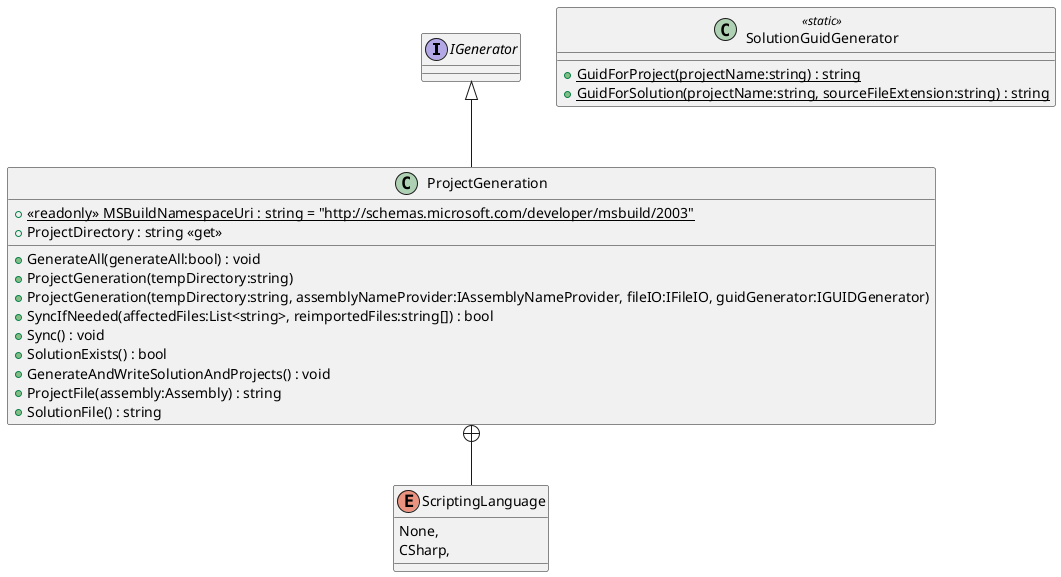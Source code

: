 @startuml
interface IGenerator {
}
class ProjectGeneration {
    + {static} <<readonly>> MSBuildNamespaceUri : string = "http://schemas.microsoft.com/developer/msbuild/2003"
    + ProjectDirectory : string <<get>>
    + GenerateAll(generateAll:bool) : void
    + ProjectGeneration(tempDirectory:string)
    + ProjectGeneration(tempDirectory:string, assemblyNameProvider:IAssemblyNameProvider, fileIO:IFileIO, guidGenerator:IGUIDGenerator)
    + SyncIfNeeded(affectedFiles:List<string>, reimportedFiles:string[]) : bool
    + Sync() : void
    + SolutionExists() : bool
    + GenerateAndWriteSolutionAndProjects() : void
    + ProjectFile(assembly:Assembly) : string
    + SolutionFile() : string
}
class SolutionGuidGenerator <<static>> {
    + {static} GuidForProject(projectName:string) : string
    + {static} GuidForSolution(projectName:string, sourceFileExtension:string) : string
}
enum ScriptingLanguage {
    None,
    CSharp,
}
IGenerator <|-- ProjectGeneration
ProjectGeneration +-- ScriptingLanguage
@enduml
